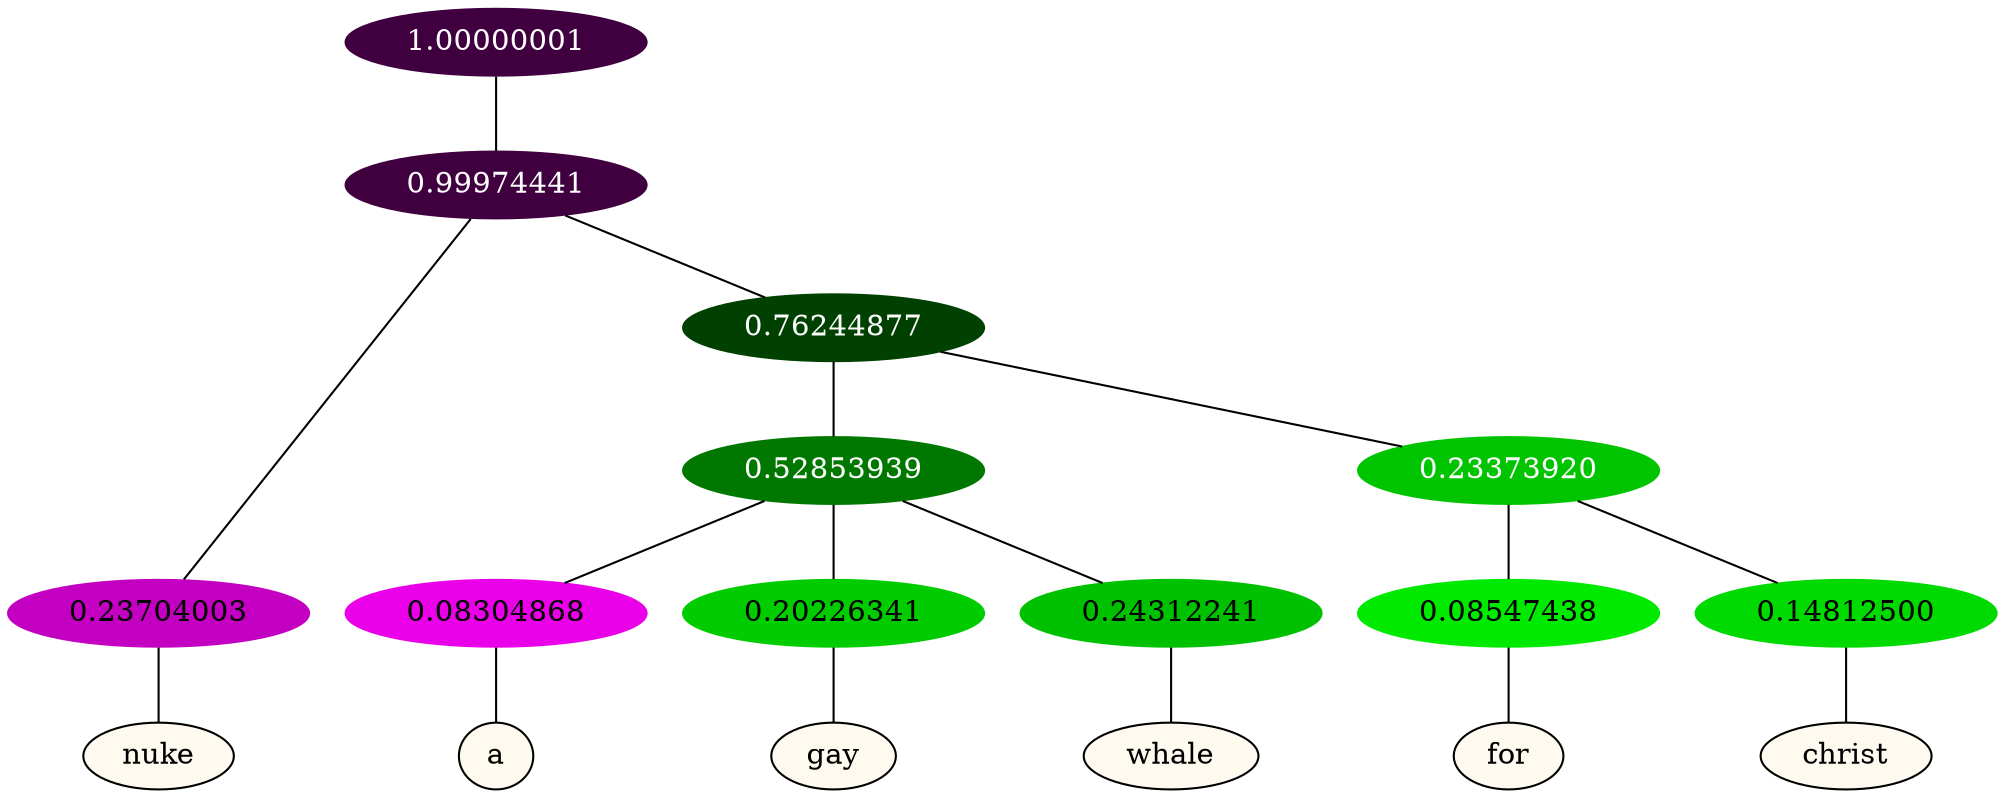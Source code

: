graph {
	node [format=png height=0.15 nodesep=0.001 ordering=out overlap=prism overlap_scaling=0.01 ranksep=0.001 ratio=0.2 style=filled width=0.15]
	{
		rank=same
		a_w_2 [label=nuke color=black fillcolor=floralwhite style="filled,solid"]
		a_w_6 [label=a color=black fillcolor=floralwhite style="filled,solid"]
		a_w_7 [label=gay color=black fillcolor=floralwhite style="filled,solid"]
		a_w_8 [label=whale color=black fillcolor=floralwhite style="filled,solid"]
		a_w_9 [label=for color=black fillcolor=floralwhite style="filled,solid"]
		a_w_10 [label=christ color=black fillcolor=floralwhite style="filled,solid"]
	}
	a_n_2 -- a_w_2
	a_n_6 -- a_w_6
	a_n_7 -- a_w_7
	a_n_8 -- a_w_8
	a_n_9 -- a_w_9
	a_n_10 -- a_w_10
	{
		rank=same
		a_n_2 [label=0.23704003 color="0.835 1.000 0.763" fontcolor=black]
		a_n_6 [label=0.08304868 color="0.835 1.000 0.917" fontcolor=black]
		a_n_7 [label=0.20226341 color="0.334 1.000 0.798" fontcolor=black]
		a_n_8 [label=0.24312241 color="0.334 1.000 0.757" fontcolor=black]
		a_n_9 [label=0.08547438 color="0.334 1.000 0.915" fontcolor=black]
		a_n_10 [label=0.14812500 color="0.334 1.000 0.852" fontcolor=black]
	}
	a_n_0 [label=1.00000001 color="0.835 1.000 0.250" fontcolor=grey99]
	a_n_1 [label=0.99974441 color="0.835 1.000 0.250" fontcolor=grey99]
	a_n_0 -- a_n_1
	a_n_1 -- a_n_2
	a_n_3 [label=0.76244877 color="0.334 1.000 0.250" fontcolor=grey99]
	a_n_1 -- a_n_3
	a_n_4 [label=0.52853939 color="0.334 1.000 0.471" fontcolor=grey99]
	a_n_3 -- a_n_4
	a_n_5 [label=0.23373920 color="0.334 1.000 0.766" fontcolor=grey99]
	a_n_3 -- a_n_5
	a_n_4 -- a_n_6
	a_n_4 -- a_n_7
	a_n_4 -- a_n_8
	a_n_5 -- a_n_9
	a_n_5 -- a_n_10
}
